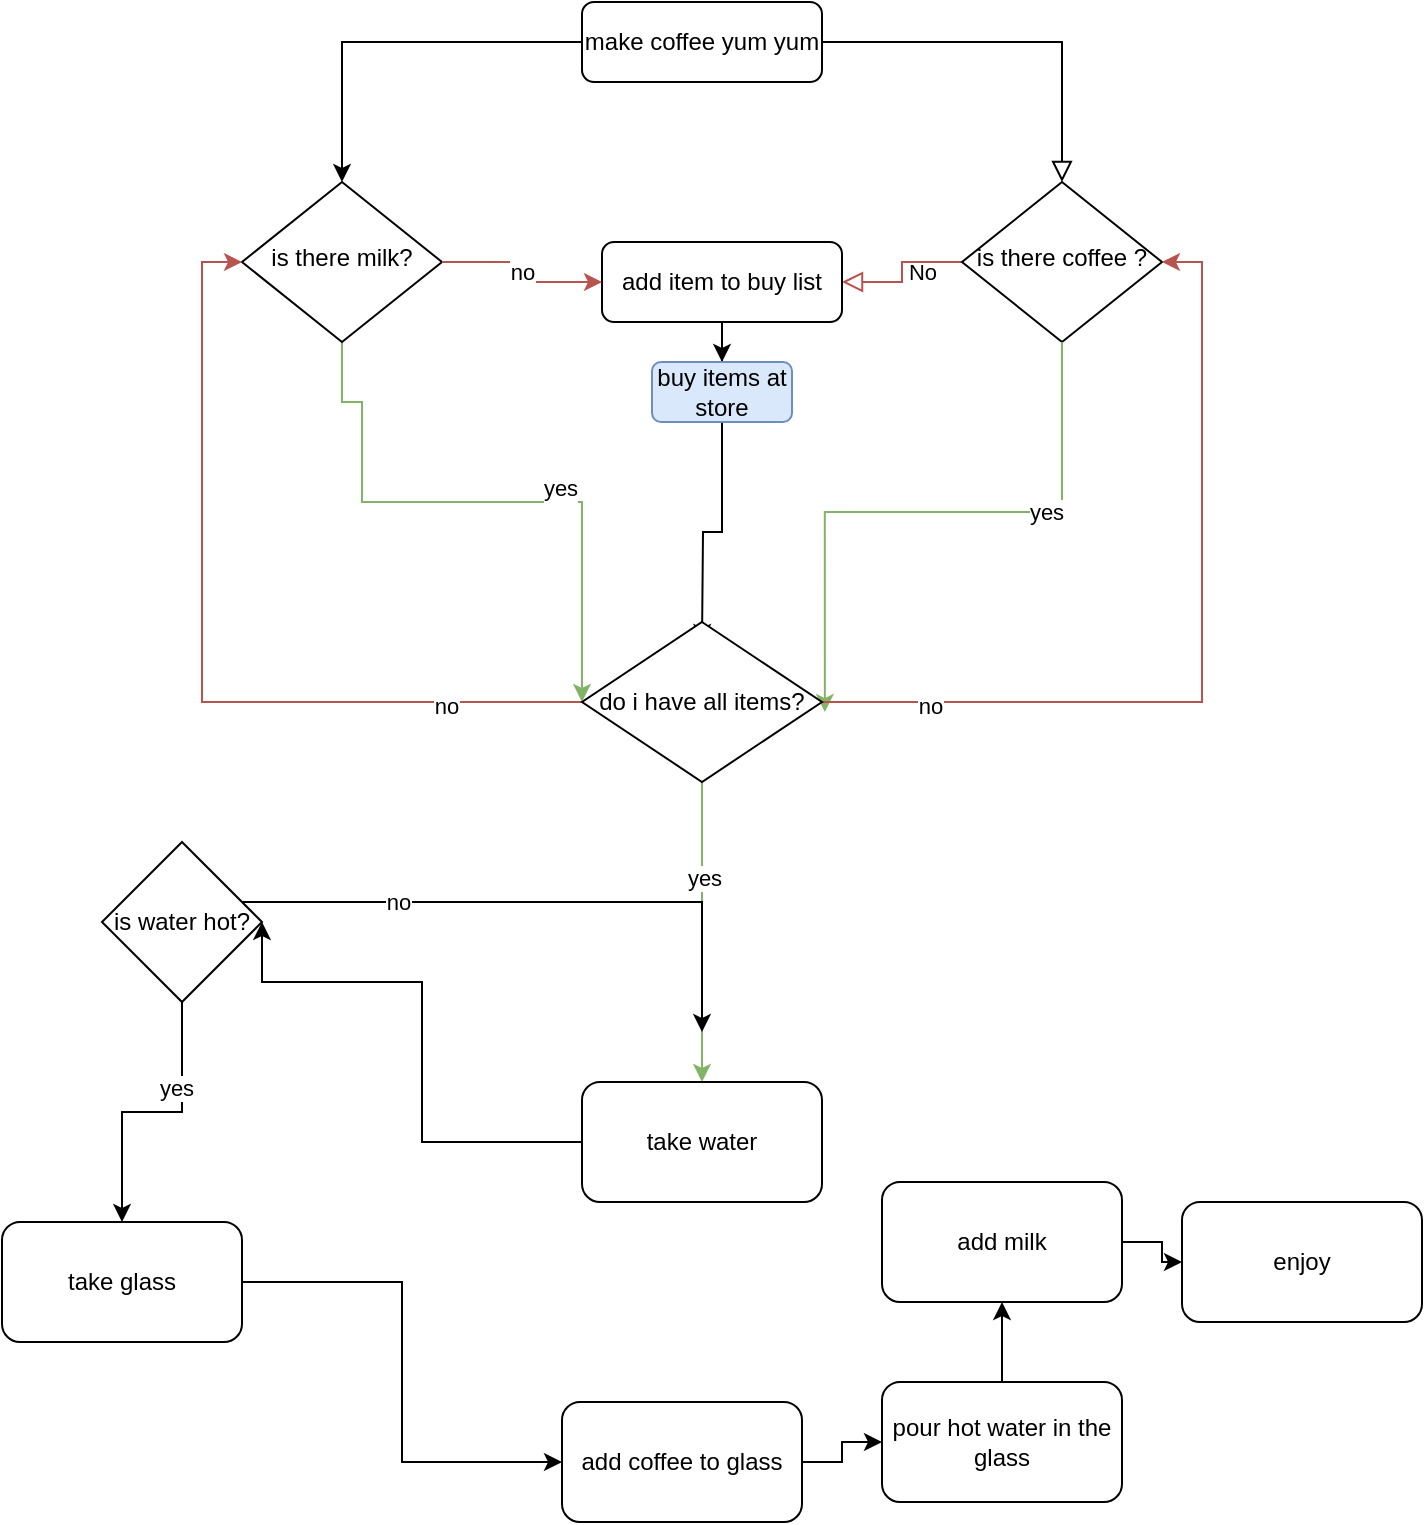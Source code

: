 <mxfile version="24.8.4">
  <diagram id="C5RBs43oDa-KdzZeNtuy" name="Page-1">
    <mxGraphModel dx="796" dy="436" grid="1" gridSize="10" guides="1" tooltips="1" connect="1" arrows="1" fold="1" page="1" pageScale="1" pageWidth="827" pageHeight="1169" math="0" shadow="0">
      <root>
        <mxCell id="WIyWlLk6GJQsqaUBKTNV-0" />
        <mxCell id="WIyWlLk6GJQsqaUBKTNV-1" parent="WIyWlLk6GJQsqaUBKTNV-0" />
        <mxCell id="WIyWlLk6GJQsqaUBKTNV-2" value="" style="rounded=0;html=1;jettySize=auto;orthogonalLoop=1;fontSize=11;endArrow=block;endFill=0;endSize=8;strokeWidth=1;shadow=0;labelBackgroundColor=none;edgeStyle=orthogonalEdgeStyle;" parent="WIyWlLk6GJQsqaUBKTNV-1" source="WIyWlLk6GJQsqaUBKTNV-3" target="WIyWlLk6GJQsqaUBKTNV-6" edge="1">
          <mxGeometry relative="1" as="geometry" />
        </mxCell>
        <mxCell id="e3mAM8b_TcwhGjWmFP4o-0" style="edgeStyle=orthogonalEdgeStyle;rounded=0;orthogonalLoop=1;jettySize=auto;html=1;entryX=0.5;entryY=0;entryDx=0;entryDy=0;" edge="1" parent="WIyWlLk6GJQsqaUBKTNV-1" source="WIyWlLk6GJQsqaUBKTNV-3" target="WIyWlLk6GJQsqaUBKTNV-10">
          <mxGeometry relative="1" as="geometry">
            <mxPoint x="230" y="240" as="targetPoint" />
          </mxGeometry>
        </mxCell>
        <mxCell id="WIyWlLk6GJQsqaUBKTNV-3" value="make coffee yum yum" style="rounded=1;whiteSpace=wrap;html=1;fontSize=12;glass=0;strokeWidth=1;shadow=0;" parent="WIyWlLk6GJQsqaUBKTNV-1" vertex="1">
          <mxGeometry x="320" y="90" width="120" height="40" as="geometry" />
        </mxCell>
        <mxCell id="WIyWlLk6GJQsqaUBKTNV-5" value="No" style="edgeStyle=orthogonalEdgeStyle;rounded=0;html=1;jettySize=auto;orthogonalLoop=1;fontSize=11;endArrow=block;endFill=0;endSize=8;strokeWidth=1;shadow=0;labelBackgroundColor=none;fillColor=#f8cecc;strokeColor=#b85450;" parent="WIyWlLk6GJQsqaUBKTNV-1" source="WIyWlLk6GJQsqaUBKTNV-6" target="WIyWlLk6GJQsqaUBKTNV-7" edge="1">
          <mxGeometry y="10" relative="1" as="geometry">
            <mxPoint as="offset" />
          </mxGeometry>
        </mxCell>
        <mxCell id="WIyWlLk6GJQsqaUBKTNV-6" value="is there coffee ?" style="rhombus;whiteSpace=wrap;html=1;shadow=0;fontFamily=Helvetica;fontSize=12;align=center;strokeWidth=1;spacing=6;spacingTop=-4;" parent="WIyWlLk6GJQsqaUBKTNV-1" vertex="1">
          <mxGeometry x="510" y="180" width="100" height="80" as="geometry" />
        </mxCell>
        <mxCell id="e3mAM8b_TcwhGjWmFP4o-15" style="edgeStyle=orthogonalEdgeStyle;rounded=0;orthogonalLoop=1;jettySize=auto;html=1;" edge="1" parent="WIyWlLk6GJQsqaUBKTNV-1" source="WIyWlLk6GJQsqaUBKTNV-7" target="e3mAM8b_TcwhGjWmFP4o-16">
          <mxGeometry relative="1" as="geometry">
            <mxPoint x="390" y="310.0" as="targetPoint" />
          </mxGeometry>
        </mxCell>
        <mxCell id="WIyWlLk6GJQsqaUBKTNV-7" value="add item to buy list" style="rounded=1;whiteSpace=wrap;html=1;fontSize=12;glass=0;strokeWidth=1;shadow=0;" parent="WIyWlLk6GJQsqaUBKTNV-1" vertex="1">
          <mxGeometry x="330" y="210" width="120" height="40" as="geometry" />
        </mxCell>
        <mxCell id="e3mAM8b_TcwhGjWmFP4o-11" style="edgeStyle=orthogonalEdgeStyle;rounded=0;orthogonalLoop=1;jettySize=auto;html=1;entryX=0;entryY=0.5;entryDx=0;entryDy=0;fillColor=#d5e8d4;strokeColor=#82b366;" edge="1" parent="WIyWlLk6GJQsqaUBKTNV-1" source="WIyWlLk6GJQsqaUBKTNV-10">
          <mxGeometry relative="1" as="geometry">
            <mxPoint x="320" y="440.0" as="targetPoint" />
            <Array as="points">
              <mxPoint x="200" y="290" />
              <mxPoint x="210" y="290" />
              <mxPoint x="210" y="340" />
              <mxPoint x="320" y="340" />
            </Array>
          </mxGeometry>
        </mxCell>
        <mxCell id="e3mAM8b_TcwhGjWmFP4o-14" value="yes&lt;div&gt;&lt;br&gt;&lt;/div&gt;" style="edgeLabel;html=1;align=center;verticalAlign=middle;resizable=0;points=[];" vertex="1" connectable="0" parent="e3mAM8b_TcwhGjWmFP4o-11">
          <mxGeometry x="0.26" relative="1" as="geometry">
            <mxPoint as="offset" />
          </mxGeometry>
        </mxCell>
        <mxCell id="WIyWlLk6GJQsqaUBKTNV-10" value="is there milk?" style="rhombus;whiteSpace=wrap;html=1;shadow=0;fontFamily=Helvetica;fontSize=12;align=center;strokeWidth=1;spacing=6;spacingTop=-4;" parent="WIyWlLk6GJQsqaUBKTNV-1" vertex="1">
          <mxGeometry x="150" y="180" width="100" height="80" as="geometry" />
        </mxCell>
        <mxCell id="e3mAM8b_TcwhGjWmFP4o-1" value="no" style="edgeStyle=orthogonalEdgeStyle;rounded=0;orthogonalLoop=1;jettySize=auto;html=1;fillColor=#f8cecc;strokeColor=#b85450;" edge="1" parent="WIyWlLk6GJQsqaUBKTNV-1" source="WIyWlLk6GJQsqaUBKTNV-10" target="WIyWlLk6GJQsqaUBKTNV-7">
          <mxGeometry relative="1" as="geometry" />
        </mxCell>
        <mxCell id="e3mAM8b_TcwhGjWmFP4o-12" style="edgeStyle=orthogonalEdgeStyle;rounded=0;orthogonalLoop=1;jettySize=auto;html=1;entryX=1.012;entryY=0.584;entryDx=0;entryDy=0;entryPerimeter=0;fillColor=#d5e8d4;strokeColor=#82b366;" edge="1" parent="WIyWlLk6GJQsqaUBKTNV-1" source="WIyWlLk6GJQsqaUBKTNV-6">
          <mxGeometry relative="1" as="geometry">
            <mxPoint x="441.44" y="445.04" as="targetPoint" />
            <Array as="points">
              <mxPoint x="560" y="345" />
            </Array>
          </mxGeometry>
        </mxCell>
        <mxCell id="e3mAM8b_TcwhGjWmFP4o-13" value="yes" style="edgeLabel;html=1;align=center;verticalAlign=middle;resizable=0;points=[];" vertex="1" connectable="0" parent="e3mAM8b_TcwhGjWmFP4o-12">
          <mxGeometry x="-0.385" relative="1" as="geometry">
            <mxPoint as="offset" />
          </mxGeometry>
        </mxCell>
        <mxCell id="e3mAM8b_TcwhGjWmFP4o-17" style="edgeStyle=orthogonalEdgeStyle;rounded=0;orthogonalLoop=1;jettySize=auto;html=1;entryX=0.5;entryY=0;entryDx=0;entryDy=0;" edge="1" parent="WIyWlLk6GJQsqaUBKTNV-1" source="e3mAM8b_TcwhGjWmFP4o-16">
          <mxGeometry relative="1" as="geometry">
            <mxPoint x="380" y="410.0" as="targetPoint" />
          </mxGeometry>
        </mxCell>
        <mxCell id="e3mAM8b_TcwhGjWmFP4o-16" value="buy items at store" style="rounded=1;whiteSpace=wrap;html=1;fillColor=#dae8fc;strokeColor=#6c8ebf;" vertex="1" parent="WIyWlLk6GJQsqaUBKTNV-1">
          <mxGeometry x="355" y="270" width="70" height="30" as="geometry" />
        </mxCell>
        <mxCell id="e3mAM8b_TcwhGjWmFP4o-19" style="edgeStyle=orthogonalEdgeStyle;rounded=0;orthogonalLoop=1;jettySize=auto;html=1;fillColor=#d5e8d4;strokeColor=#82b366;" edge="1" parent="WIyWlLk6GJQsqaUBKTNV-1" source="e3mAM8b_TcwhGjWmFP4o-18" target="e3mAM8b_TcwhGjWmFP4o-20">
          <mxGeometry relative="1" as="geometry">
            <mxPoint x="380" y="560" as="targetPoint" />
          </mxGeometry>
        </mxCell>
        <mxCell id="e3mAM8b_TcwhGjWmFP4o-21" value="yes" style="edgeLabel;html=1;align=center;verticalAlign=middle;resizable=0;points=[];" vertex="1" connectable="0" parent="e3mAM8b_TcwhGjWmFP4o-19">
          <mxGeometry x="-0.357" y="1" relative="1" as="geometry">
            <mxPoint as="offset" />
          </mxGeometry>
        </mxCell>
        <mxCell id="e3mAM8b_TcwhGjWmFP4o-22" style="edgeStyle=orthogonalEdgeStyle;rounded=0;orthogonalLoop=1;jettySize=auto;html=1;entryX=1;entryY=0.5;entryDx=0;entryDy=0;fillColor=#f8cecc;strokeColor=#b85450;" edge="1" parent="WIyWlLk6GJQsqaUBKTNV-1" source="e3mAM8b_TcwhGjWmFP4o-18" target="WIyWlLk6GJQsqaUBKTNV-6">
          <mxGeometry relative="1" as="geometry" />
        </mxCell>
        <mxCell id="e3mAM8b_TcwhGjWmFP4o-25" value="no" style="edgeLabel;html=1;align=center;verticalAlign=middle;resizable=0;points=[];" vertex="1" connectable="0" parent="e3mAM8b_TcwhGjWmFP4o-22">
          <mxGeometry x="-0.748" y="-2" relative="1" as="geometry">
            <mxPoint as="offset" />
          </mxGeometry>
        </mxCell>
        <mxCell id="e3mAM8b_TcwhGjWmFP4o-23" style="edgeStyle=orthogonalEdgeStyle;rounded=0;orthogonalLoop=1;jettySize=auto;html=1;entryX=0;entryY=0.5;entryDx=0;entryDy=0;fillColor=#f8cecc;strokeColor=#b85450;" edge="1" parent="WIyWlLk6GJQsqaUBKTNV-1" source="e3mAM8b_TcwhGjWmFP4o-18" target="WIyWlLk6GJQsqaUBKTNV-10">
          <mxGeometry relative="1" as="geometry" />
        </mxCell>
        <mxCell id="e3mAM8b_TcwhGjWmFP4o-24" value="no" style="edgeLabel;html=1;align=center;verticalAlign=middle;resizable=0;points=[];" vertex="1" connectable="0" parent="e3mAM8b_TcwhGjWmFP4o-23">
          <mxGeometry x="-0.681" y="2" relative="1" as="geometry">
            <mxPoint as="offset" />
          </mxGeometry>
        </mxCell>
        <mxCell id="e3mAM8b_TcwhGjWmFP4o-18" value="do i have all items?" style="rhombus;whiteSpace=wrap;html=1;" vertex="1" parent="WIyWlLk6GJQsqaUBKTNV-1">
          <mxGeometry x="320" y="400" width="120" height="80" as="geometry" />
        </mxCell>
        <mxCell id="e3mAM8b_TcwhGjWmFP4o-40" style="edgeStyle=orthogonalEdgeStyle;rounded=0;orthogonalLoop=1;jettySize=auto;html=1;entryX=1;entryY=0.5;entryDx=0;entryDy=0;" edge="1" parent="WIyWlLk6GJQsqaUBKTNV-1" source="e3mAM8b_TcwhGjWmFP4o-20" target="e3mAM8b_TcwhGjWmFP4o-37">
          <mxGeometry relative="1" as="geometry">
            <Array as="points">
              <mxPoint x="240" y="660" />
              <mxPoint x="240" y="580" />
              <mxPoint x="160" y="580" />
            </Array>
          </mxGeometry>
        </mxCell>
        <mxCell id="e3mAM8b_TcwhGjWmFP4o-20" value="take water" style="rounded=1;whiteSpace=wrap;html=1;" vertex="1" parent="WIyWlLk6GJQsqaUBKTNV-1">
          <mxGeometry x="320" y="630" width="120" height="60" as="geometry" />
        </mxCell>
        <mxCell id="e3mAM8b_TcwhGjWmFP4o-29" style="edgeStyle=orthogonalEdgeStyle;rounded=0;orthogonalLoop=1;jettySize=auto;html=1;" edge="1" parent="WIyWlLk6GJQsqaUBKTNV-1" source="e3mAM8b_TcwhGjWmFP4o-27" target="e3mAM8b_TcwhGjWmFP4o-30">
          <mxGeometry relative="1" as="geometry">
            <mxPoint x="530" y="750" as="targetPoint" />
          </mxGeometry>
        </mxCell>
        <mxCell id="e3mAM8b_TcwhGjWmFP4o-27" value="add coffee to glass" style="rounded=1;whiteSpace=wrap;html=1;" vertex="1" parent="WIyWlLk6GJQsqaUBKTNV-1">
          <mxGeometry x="310" y="790" width="120" height="60" as="geometry" />
        </mxCell>
        <mxCell id="e3mAM8b_TcwhGjWmFP4o-36" style="edgeStyle=orthogonalEdgeStyle;rounded=0;orthogonalLoop=1;jettySize=auto;html=1;entryX=0;entryY=0.5;entryDx=0;entryDy=0;" edge="1" parent="WIyWlLk6GJQsqaUBKTNV-1" source="e3mAM8b_TcwhGjWmFP4o-28" target="e3mAM8b_TcwhGjWmFP4o-27">
          <mxGeometry relative="1" as="geometry" />
        </mxCell>
        <mxCell id="e3mAM8b_TcwhGjWmFP4o-28" value="take glass" style="rounded=1;whiteSpace=wrap;html=1;" vertex="1" parent="WIyWlLk6GJQsqaUBKTNV-1">
          <mxGeometry x="30" y="700" width="120" height="60" as="geometry" />
        </mxCell>
        <mxCell id="e3mAM8b_TcwhGjWmFP4o-31" style="edgeStyle=orthogonalEdgeStyle;rounded=0;orthogonalLoop=1;jettySize=auto;html=1;" edge="1" parent="WIyWlLk6GJQsqaUBKTNV-1" source="e3mAM8b_TcwhGjWmFP4o-30" target="e3mAM8b_TcwhGjWmFP4o-32">
          <mxGeometry relative="1" as="geometry">
            <mxPoint x="530" y="660" as="targetPoint" />
          </mxGeometry>
        </mxCell>
        <mxCell id="e3mAM8b_TcwhGjWmFP4o-30" value="pour hot water in the glass" style="rounded=1;whiteSpace=wrap;html=1;" vertex="1" parent="WIyWlLk6GJQsqaUBKTNV-1">
          <mxGeometry x="470" y="780" width="120" height="60" as="geometry" />
        </mxCell>
        <mxCell id="e3mAM8b_TcwhGjWmFP4o-33" style="edgeStyle=orthogonalEdgeStyle;rounded=0;orthogonalLoop=1;jettySize=auto;html=1;" edge="1" parent="WIyWlLk6GJQsqaUBKTNV-1" source="e3mAM8b_TcwhGjWmFP4o-32" target="e3mAM8b_TcwhGjWmFP4o-34">
          <mxGeometry relative="1" as="geometry">
            <mxPoint x="660" y="660" as="targetPoint" />
          </mxGeometry>
        </mxCell>
        <mxCell id="e3mAM8b_TcwhGjWmFP4o-32" value="add milk" style="rounded=1;whiteSpace=wrap;html=1;" vertex="1" parent="WIyWlLk6GJQsqaUBKTNV-1">
          <mxGeometry x="470" y="680" width="120" height="60" as="geometry" />
        </mxCell>
        <mxCell id="e3mAM8b_TcwhGjWmFP4o-34" value="enjoy" style="rounded=1;whiteSpace=wrap;html=1;" vertex="1" parent="WIyWlLk6GJQsqaUBKTNV-1">
          <mxGeometry x="620" y="690" width="120" height="60" as="geometry" />
        </mxCell>
        <mxCell id="e3mAM8b_TcwhGjWmFP4o-39" style="edgeStyle=orthogonalEdgeStyle;rounded=0;orthogonalLoop=1;jettySize=auto;html=1;entryX=0.5;entryY=0;entryDx=0;entryDy=0;" edge="1" parent="WIyWlLk6GJQsqaUBKTNV-1" source="e3mAM8b_TcwhGjWmFP4o-37" target="e3mAM8b_TcwhGjWmFP4o-28">
          <mxGeometry relative="1" as="geometry" />
        </mxCell>
        <mxCell id="e3mAM8b_TcwhGjWmFP4o-43" value="yes" style="edgeLabel;html=1;align=center;verticalAlign=middle;resizable=0;points=[];" vertex="1" connectable="0" parent="e3mAM8b_TcwhGjWmFP4o-39">
          <mxGeometry x="-0.386" y="-3" relative="1" as="geometry">
            <mxPoint as="offset" />
          </mxGeometry>
        </mxCell>
        <mxCell id="e3mAM8b_TcwhGjWmFP4o-41" style="edgeStyle=orthogonalEdgeStyle;rounded=0;orthogonalLoop=1;jettySize=auto;html=1;entryX=0.5;entryY=0;entryDx=0;entryDy=0;" edge="1" parent="WIyWlLk6GJQsqaUBKTNV-1">
          <mxGeometry relative="1" as="geometry">
            <mxPoint x="130" y="540" as="sourcePoint" />
            <mxPoint x="380" y="605" as="targetPoint" />
            <Array as="points">
              <mxPoint x="380" y="540" />
            </Array>
          </mxGeometry>
        </mxCell>
        <mxCell id="e3mAM8b_TcwhGjWmFP4o-42" value="no" style="edgeLabel;html=1;align=center;verticalAlign=middle;resizable=0;points=[];" vertex="1" connectable="0" parent="e3mAM8b_TcwhGjWmFP4o-41">
          <mxGeometry x="-0.378" relative="1" as="geometry">
            <mxPoint as="offset" />
          </mxGeometry>
        </mxCell>
        <mxCell id="e3mAM8b_TcwhGjWmFP4o-37" value="is water hot?" style="rhombus;whiteSpace=wrap;html=1;" vertex="1" parent="WIyWlLk6GJQsqaUBKTNV-1">
          <mxGeometry x="80" y="510" width="80" height="80" as="geometry" />
        </mxCell>
      </root>
    </mxGraphModel>
  </diagram>
</mxfile>
